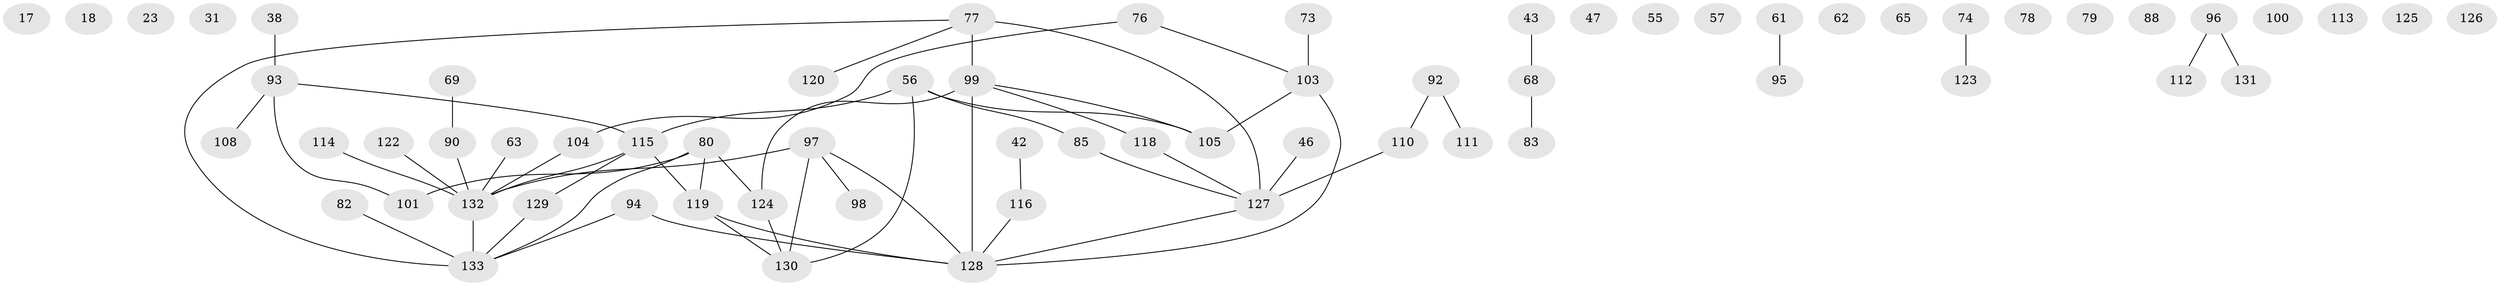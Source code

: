 // original degree distribution, {2: 0.2706766917293233, 3: 0.23308270676691728, 1: 0.23308270676691728, 0: 0.11278195488721804, 4: 0.12781954887218044, 5: 0.015037593984962405, 6: 0.007518796992481203}
// Generated by graph-tools (version 1.1) at 2025/39/03/09/25 04:39:38]
// undirected, 66 vertices, 61 edges
graph export_dot {
graph [start="1"]
  node [color=gray90,style=filled];
  17;
  18;
  23;
  31;
  38 [super="+13"];
  42;
  43;
  46;
  47;
  55;
  56 [super="+8"];
  57;
  61;
  62;
  63;
  65;
  68 [super="+16"];
  69;
  73 [super="+21"];
  74;
  76;
  77 [super="+72"];
  78;
  79 [super="+12+37"];
  80;
  82;
  83;
  85 [super="+30+34"];
  88;
  90;
  92;
  93;
  94;
  95;
  96;
  97 [super="+64"];
  98;
  99 [super="+41+15"];
  100;
  101;
  103;
  104 [super="+67+86"];
  105 [super="+36"];
  108;
  110;
  111;
  112;
  113;
  114;
  115 [super="+51+58+66"];
  116 [super="+26"];
  118;
  119 [super="+52+106"];
  120;
  122;
  123;
  124 [super="+4+22+102"];
  125;
  126;
  127 [super="+9+89+109+121"];
  128 [super="+11+50"];
  129;
  130 [super="+81"];
  131;
  132 [super="+19+75+84+117"];
  133 [super="+25+87+91"];
  38 -- 93;
  42 -- 116;
  43 -- 68;
  46 -- 127;
  56 -- 85;
  56 -- 105 [weight=2];
  56 -- 115;
  56 -- 130;
  61 -- 95;
  63 -- 132;
  68 -- 83;
  69 -- 90;
  73 -- 103;
  74 -- 123;
  76 -- 103;
  76 -- 104;
  77 -- 99 [weight=2];
  77 -- 120;
  77 -- 133;
  77 -- 127 [weight=2];
  80 -- 101;
  80 -- 119 [weight=2];
  80 -- 124;
  80 -- 133;
  82 -- 133;
  85 -- 127;
  90 -- 132;
  92 -- 110;
  92 -- 111;
  93 -- 101;
  93 -- 108;
  93 -- 115;
  94 -- 128;
  94 -- 133;
  96 -- 112;
  96 -- 131;
  97 -- 130;
  97 -- 98;
  97 -- 132 [weight=2];
  97 -- 128;
  99 -- 118;
  99 -- 105;
  99 -- 124 [weight=2];
  99 -- 128 [weight=3];
  103 -- 105;
  103 -- 128;
  104 -- 132 [weight=2];
  110 -- 127;
  114 -- 132;
  115 -- 129;
  115 -- 119;
  115 -- 132 [weight=2];
  116 -- 128;
  118 -- 127;
  119 -- 130;
  119 -- 128;
  122 -- 132;
  124 -- 130;
  127 -- 128;
  129 -- 133;
  132 -- 133 [weight=3];
}
